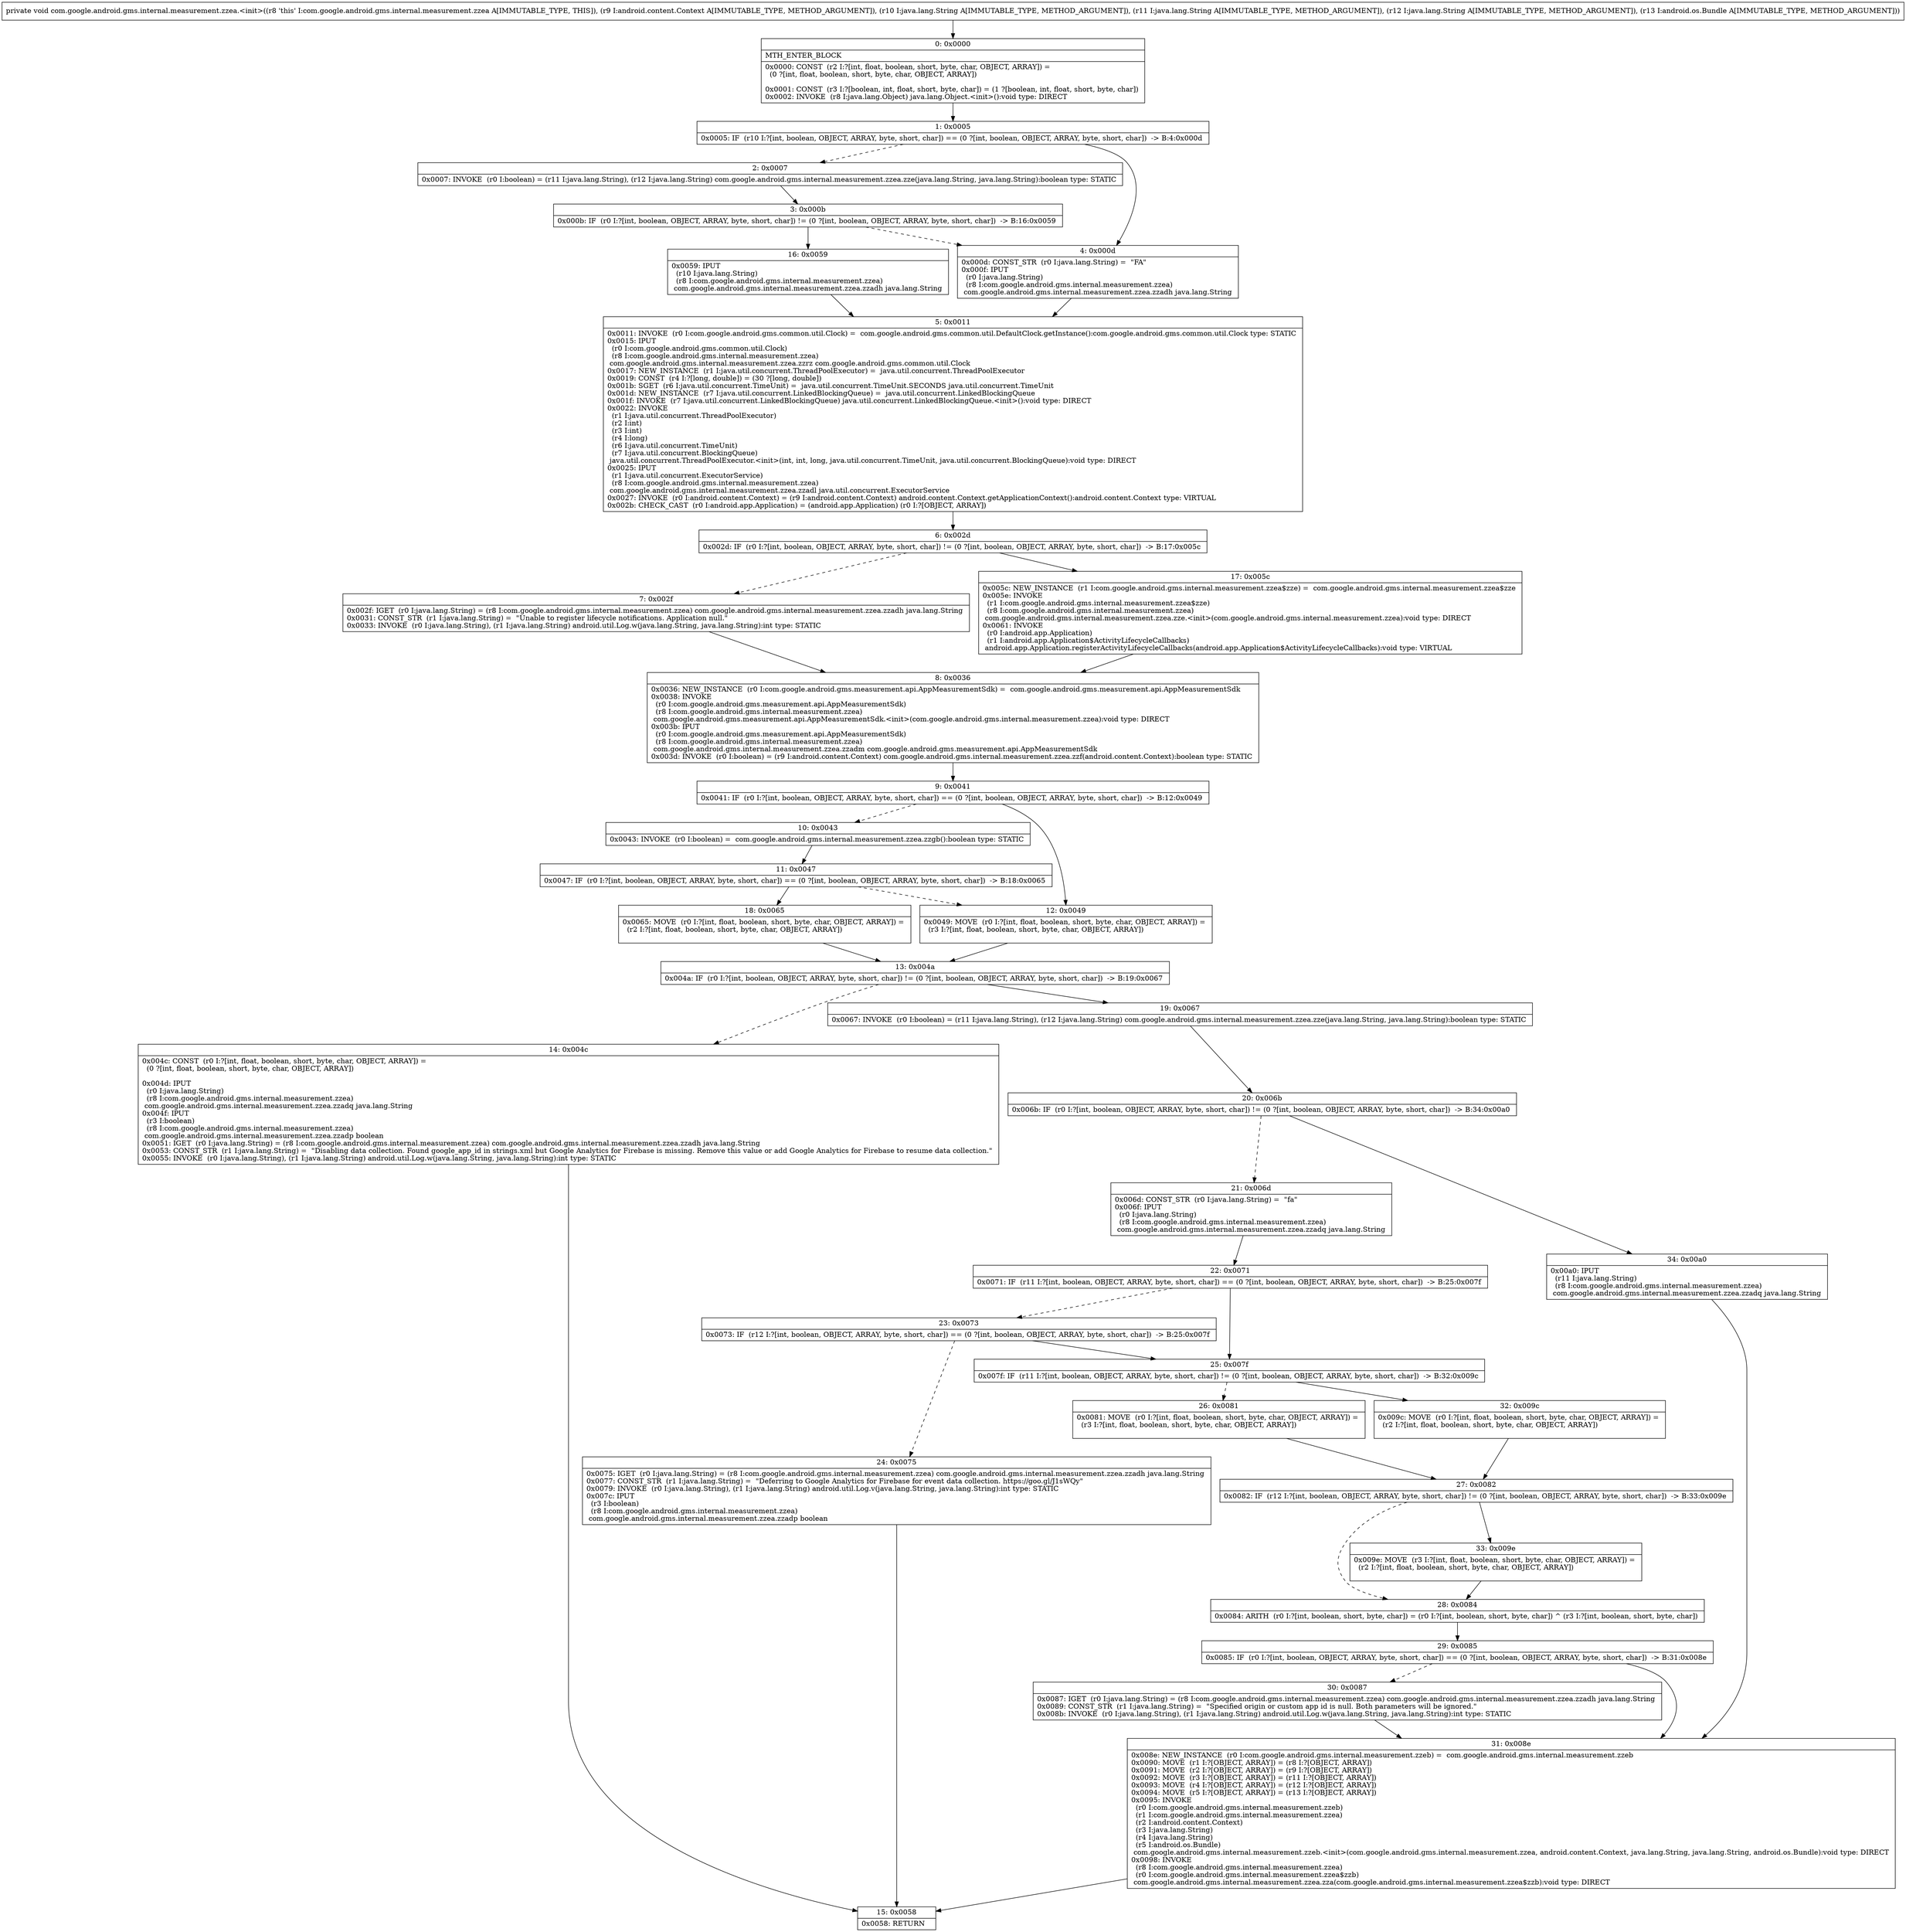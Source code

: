 digraph "CFG forcom.google.android.gms.internal.measurement.zzea.\<init\>(Landroid\/content\/Context;Ljava\/lang\/String;Ljava\/lang\/String;Ljava\/lang\/String;Landroid\/os\/Bundle;)V" {
Node_0 [shape=record,label="{0\:\ 0x0000|MTH_ENTER_BLOCK\l|0x0000: CONST  (r2 I:?[int, float, boolean, short, byte, char, OBJECT, ARRAY]) = \l  (0 ?[int, float, boolean, short, byte, char, OBJECT, ARRAY])\l \l0x0001: CONST  (r3 I:?[boolean, int, float, short, byte, char]) = (1 ?[boolean, int, float, short, byte, char]) \l0x0002: INVOKE  (r8 I:java.lang.Object) java.lang.Object.\<init\>():void type: DIRECT \l}"];
Node_1 [shape=record,label="{1\:\ 0x0005|0x0005: IF  (r10 I:?[int, boolean, OBJECT, ARRAY, byte, short, char]) == (0 ?[int, boolean, OBJECT, ARRAY, byte, short, char])  \-\> B:4:0x000d \l}"];
Node_2 [shape=record,label="{2\:\ 0x0007|0x0007: INVOKE  (r0 I:boolean) = (r11 I:java.lang.String), (r12 I:java.lang.String) com.google.android.gms.internal.measurement.zzea.zze(java.lang.String, java.lang.String):boolean type: STATIC \l}"];
Node_3 [shape=record,label="{3\:\ 0x000b|0x000b: IF  (r0 I:?[int, boolean, OBJECT, ARRAY, byte, short, char]) != (0 ?[int, boolean, OBJECT, ARRAY, byte, short, char])  \-\> B:16:0x0059 \l}"];
Node_4 [shape=record,label="{4\:\ 0x000d|0x000d: CONST_STR  (r0 I:java.lang.String) =  \"FA\" \l0x000f: IPUT  \l  (r0 I:java.lang.String)\l  (r8 I:com.google.android.gms.internal.measurement.zzea)\l com.google.android.gms.internal.measurement.zzea.zzadh java.lang.String \l}"];
Node_5 [shape=record,label="{5\:\ 0x0011|0x0011: INVOKE  (r0 I:com.google.android.gms.common.util.Clock) =  com.google.android.gms.common.util.DefaultClock.getInstance():com.google.android.gms.common.util.Clock type: STATIC \l0x0015: IPUT  \l  (r0 I:com.google.android.gms.common.util.Clock)\l  (r8 I:com.google.android.gms.internal.measurement.zzea)\l com.google.android.gms.internal.measurement.zzea.zzrz com.google.android.gms.common.util.Clock \l0x0017: NEW_INSTANCE  (r1 I:java.util.concurrent.ThreadPoolExecutor) =  java.util.concurrent.ThreadPoolExecutor \l0x0019: CONST  (r4 I:?[long, double]) = (30 ?[long, double]) \l0x001b: SGET  (r6 I:java.util.concurrent.TimeUnit) =  java.util.concurrent.TimeUnit.SECONDS java.util.concurrent.TimeUnit \l0x001d: NEW_INSTANCE  (r7 I:java.util.concurrent.LinkedBlockingQueue) =  java.util.concurrent.LinkedBlockingQueue \l0x001f: INVOKE  (r7 I:java.util.concurrent.LinkedBlockingQueue) java.util.concurrent.LinkedBlockingQueue.\<init\>():void type: DIRECT \l0x0022: INVOKE  \l  (r1 I:java.util.concurrent.ThreadPoolExecutor)\l  (r2 I:int)\l  (r3 I:int)\l  (r4 I:long)\l  (r6 I:java.util.concurrent.TimeUnit)\l  (r7 I:java.util.concurrent.BlockingQueue)\l java.util.concurrent.ThreadPoolExecutor.\<init\>(int, int, long, java.util.concurrent.TimeUnit, java.util.concurrent.BlockingQueue):void type: DIRECT \l0x0025: IPUT  \l  (r1 I:java.util.concurrent.ExecutorService)\l  (r8 I:com.google.android.gms.internal.measurement.zzea)\l com.google.android.gms.internal.measurement.zzea.zzadl java.util.concurrent.ExecutorService \l0x0027: INVOKE  (r0 I:android.content.Context) = (r9 I:android.content.Context) android.content.Context.getApplicationContext():android.content.Context type: VIRTUAL \l0x002b: CHECK_CAST  (r0 I:android.app.Application) = (android.app.Application) (r0 I:?[OBJECT, ARRAY]) \l}"];
Node_6 [shape=record,label="{6\:\ 0x002d|0x002d: IF  (r0 I:?[int, boolean, OBJECT, ARRAY, byte, short, char]) != (0 ?[int, boolean, OBJECT, ARRAY, byte, short, char])  \-\> B:17:0x005c \l}"];
Node_7 [shape=record,label="{7\:\ 0x002f|0x002f: IGET  (r0 I:java.lang.String) = (r8 I:com.google.android.gms.internal.measurement.zzea) com.google.android.gms.internal.measurement.zzea.zzadh java.lang.String \l0x0031: CONST_STR  (r1 I:java.lang.String) =  \"Unable to register lifecycle notifications. Application null.\" \l0x0033: INVOKE  (r0 I:java.lang.String), (r1 I:java.lang.String) android.util.Log.w(java.lang.String, java.lang.String):int type: STATIC \l}"];
Node_8 [shape=record,label="{8\:\ 0x0036|0x0036: NEW_INSTANCE  (r0 I:com.google.android.gms.measurement.api.AppMeasurementSdk) =  com.google.android.gms.measurement.api.AppMeasurementSdk \l0x0038: INVOKE  \l  (r0 I:com.google.android.gms.measurement.api.AppMeasurementSdk)\l  (r8 I:com.google.android.gms.internal.measurement.zzea)\l com.google.android.gms.measurement.api.AppMeasurementSdk.\<init\>(com.google.android.gms.internal.measurement.zzea):void type: DIRECT \l0x003b: IPUT  \l  (r0 I:com.google.android.gms.measurement.api.AppMeasurementSdk)\l  (r8 I:com.google.android.gms.internal.measurement.zzea)\l com.google.android.gms.internal.measurement.zzea.zzadm com.google.android.gms.measurement.api.AppMeasurementSdk \l0x003d: INVOKE  (r0 I:boolean) = (r9 I:android.content.Context) com.google.android.gms.internal.measurement.zzea.zzf(android.content.Context):boolean type: STATIC \l}"];
Node_9 [shape=record,label="{9\:\ 0x0041|0x0041: IF  (r0 I:?[int, boolean, OBJECT, ARRAY, byte, short, char]) == (0 ?[int, boolean, OBJECT, ARRAY, byte, short, char])  \-\> B:12:0x0049 \l}"];
Node_10 [shape=record,label="{10\:\ 0x0043|0x0043: INVOKE  (r0 I:boolean) =  com.google.android.gms.internal.measurement.zzea.zzgb():boolean type: STATIC \l}"];
Node_11 [shape=record,label="{11\:\ 0x0047|0x0047: IF  (r0 I:?[int, boolean, OBJECT, ARRAY, byte, short, char]) == (0 ?[int, boolean, OBJECT, ARRAY, byte, short, char])  \-\> B:18:0x0065 \l}"];
Node_12 [shape=record,label="{12\:\ 0x0049|0x0049: MOVE  (r0 I:?[int, float, boolean, short, byte, char, OBJECT, ARRAY]) = \l  (r3 I:?[int, float, boolean, short, byte, char, OBJECT, ARRAY])\l \l}"];
Node_13 [shape=record,label="{13\:\ 0x004a|0x004a: IF  (r0 I:?[int, boolean, OBJECT, ARRAY, byte, short, char]) != (0 ?[int, boolean, OBJECT, ARRAY, byte, short, char])  \-\> B:19:0x0067 \l}"];
Node_14 [shape=record,label="{14\:\ 0x004c|0x004c: CONST  (r0 I:?[int, float, boolean, short, byte, char, OBJECT, ARRAY]) = \l  (0 ?[int, float, boolean, short, byte, char, OBJECT, ARRAY])\l \l0x004d: IPUT  \l  (r0 I:java.lang.String)\l  (r8 I:com.google.android.gms.internal.measurement.zzea)\l com.google.android.gms.internal.measurement.zzea.zzadq java.lang.String \l0x004f: IPUT  \l  (r3 I:boolean)\l  (r8 I:com.google.android.gms.internal.measurement.zzea)\l com.google.android.gms.internal.measurement.zzea.zzadp boolean \l0x0051: IGET  (r0 I:java.lang.String) = (r8 I:com.google.android.gms.internal.measurement.zzea) com.google.android.gms.internal.measurement.zzea.zzadh java.lang.String \l0x0053: CONST_STR  (r1 I:java.lang.String) =  \"Disabling data collection. Found google_app_id in strings.xml but Google Analytics for Firebase is missing. Remove this value or add Google Analytics for Firebase to resume data collection.\" \l0x0055: INVOKE  (r0 I:java.lang.String), (r1 I:java.lang.String) android.util.Log.w(java.lang.String, java.lang.String):int type: STATIC \l}"];
Node_15 [shape=record,label="{15\:\ 0x0058|0x0058: RETURN   \l}"];
Node_16 [shape=record,label="{16\:\ 0x0059|0x0059: IPUT  \l  (r10 I:java.lang.String)\l  (r8 I:com.google.android.gms.internal.measurement.zzea)\l com.google.android.gms.internal.measurement.zzea.zzadh java.lang.String \l}"];
Node_17 [shape=record,label="{17\:\ 0x005c|0x005c: NEW_INSTANCE  (r1 I:com.google.android.gms.internal.measurement.zzea$zze) =  com.google.android.gms.internal.measurement.zzea$zze \l0x005e: INVOKE  \l  (r1 I:com.google.android.gms.internal.measurement.zzea$zze)\l  (r8 I:com.google.android.gms.internal.measurement.zzea)\l com.google.android.gms.internal.measurement.zzea.zze.\<init\>(com.google.android.gms.internal.measurement.zzea):void type: DIRECT \l0x0061: INVOKE  \l  (r0 I:android.app.Application)\l  (r1 I:android.app.Application$ActivityLifecycleCallbacks)\l android.app.Application.registerActivityLifecycleCallbacks(android.app.Application$ActivityLifecycleCallbacks):void type: VIRTUAL \l}"];
Node_18 [shape=record,label="{18\:\ 0x0065|0x0065: MOVE  (r0 I:?[int, float, boolean, short, byte, char, OBJECT, ARRAY]) = \l  (r2 I:?[int, float, boolean, short, byte, char, OBJECT, ARRAY])\l \l}"];
Node_19 [shape=record,label="{19\:\ 0x0067|0x0067: INVOKE  (r0 I:boolean) = (r11 I:java.lang.String), (r12 I:java.lang.String) com.google.android.gms.internal.measurement.zzea.zze(java.lang.String, java.lang.String):boolean type: STATIC \l}"];
Node_20 [shape=record,label="{20\:\ 0x006b|0x006b: IF  (r0 I:?[int, boolean, OBJECT, ARRAY, byte, short, char]) != (0 ?[int, boolean, OBJECT, ARRAY, byte, short, char])  \-\> B:34:0x00a0 \l}"];
Node_21 [shape=record,label="{21\:\ 0x006d|0x006d: CONST_STR  (r0 I:java.lang.String) =  \"fa\" \l0x006f: IPUT  \l  (r0 I:java.lang.String)\l  (r8 I:com.google.android.gms.internal.measurement.zzea)\l com.google.android.gms.internal.measurement.zzea.zzadq java.lang.String \l}"];
Node_22 [shape=record,label="{22\:\ 0x0071|0x0071: IF  (r11 I:?[int, boolean, OBJECT, ARRAY, byte, short, char]) == (0 ?[int, boolean, OBJECT, ARRAY, byte, short, char])  \-\> B:25:0x007f \l}"];
Node_23 [shape=record,label="{23\:\ 0x0073|0x0073: IF  (r12 I:?[int, boolean, OBJECT, ARRAY, byte, short, char]) == (0 ?[int, boolean, OBJECT, ARRAY, byte, short, char])  \-\> B:25:0x007f \l}"];
Node_24 [shape=record,label="{24\:\ 0x0075|0x0075: IGET  (r0 I:java.lang.String) = (r8 I:com.google.android.gms.internal.measurement.zzea) com.google.android.gms.internal.measurement.zzea.zzadh java.lang.String \l0x0077: CONST_STR  (r1 I:java.lang.String) =  \"Deferring to Google Analytics for Firebase for event data collection. https:\/\/goo.gl\/J1sWQy\" \l0x0079: INVOKE  (r0 I:java.lang.String), (r1 I:java.lang.String) android.util.Log.v(java.lang.String, java.lang.String):int type: STATIC \l0x007c: IPUT  \l  (r3 I:boolean)\l  (r8 I:com.google.android.gms.internal.measurement.zzea)\l com.google.android.gms.internal.measurement.zzea.zzadp boolean \l}"];
Node_25 [shape=record,label="{25\:\ 0x007f|0x007f: IF  (r11 I:?[int, boolean, OBJECT, ARRAY, byte, short, char]) != (0 ?[int, boolean, OBJECT, ARRAY, byte, short, char])  \-\> B:32:0x009c \l}"];
Node_26 [shape=record,label="{26\:\ 0x0081|0x0081: MOVE  (r0 I:?[int, float, boolean, short, byte, char, OBJECT, ARRAY]) = \l  (r3 I:?[int, float, boolean, short, byte, char, OBJECT, ARRAY])\l \l}"];
Node_27 [shape=record,label="{27\:\ 0x0082|0x0082: IF  (r12 I:?[int, boolean, OBJECT, ARRAY, byte, short, char]) != (0 ?[int, boolean, OBJECT, ARRAY, byte, short, char])  \-\> B:33:0x009e \l}"];
Node_28 [shape=record,label="{28\:\ 0x0084|0x0084: ARITH  (r0 I:?[int, boolean, short, byte, char]) = (r0 I:?[int, boolean, short, byte, char]) ^ (r3 I:?[int, boolean, short, byte, char]) \l}"];
Node_29 [shape=record,label="{29\:\ 0x0085|0x0085: IF  (r0 I:?[int, boolean, OBJECT, ARRAY, byte, short, char]) == (0 ?[int, boolean, OBJECT, ARRAY, byte, short, char])  \-\> B:31:0x008e \l}"];
Node_30 [shape=record,label="{30\:\ 0x0087|0x0087: IGET  (r0 I:java.lang.String) = (r8 I:com.google.android.gms.internal.measurement.zzea) com.google.android.gms.internal.measurement.zzea.zzadh java.lang.String \l0x0089: CONST_STR  (r1 I:java.lang.String) =  \"Specified origin or custom app id is null. Both parameters will be ignored.\" \l0x008b: INVOKE  (r0 I:java.lang.String), (r1 I:java.lang.String) android.util.Log.w(java.lang.String, java.lang.String):int type: STATIC \l}"];
Node_31 [shape=record,label="{31\:\ 0x008e|0x008e: NEW_INSTANCE  (r0 I:com.google.android.gms.internal.measurement.zzeb) =  com.google.android.gms.internal.measurement.zzeb \l0x0090: MOVE  (r1 I:?[OBJECT, ARRAY]) = (r8 I:?[OBJECT, ARRAY]) \l0x0091: MOVE  (r2 I:?[OBJECT, ARRAY]) = (r9 I:?[OBJECT, ARRAY]) \l0x0092: MOVE  (r3 I:?[OBJECT, ARRAY]) = (r11 I:?[OBJECT, ARRAY]) \l0x0093: MOVE  (r4 I:?[OBJECT, ARRAY]) = (r12 I:?[OBJECT, ARRAY]) \l0x0094: MOVE  (r5 I:?[OBJECT, ARRAY]) = (r13 I:?[OBJECT, ARRAY]) \l0x0095: INVOKE  \l  (r0 I:com.google.android.gms.internal.measurement.zzeb)\l  (r1 I:com.google.android.gms.internal.measurement.zzea)\l  (r2 I:android.content.Context)\l  (r3 I:java.lang.String)\l  (r4 I:java.lang.String)\l  (r5 I:android.os.Bundle)\l com.google.android.gms.internal.measurement.zzeb.\<init\>(com.google.android.gms.internal.measurement.zzea, android.content.Context, java.lang.String, java.lang.String, android.os.Bundle):void type: DIRECT \l0x0098: INVOKE  \l  (r8 I:com.google.android.gms.internal.measurement.zzea)\l  (r0 I:com.google.android.gms.internal.measurement.zzea$zzb)\l com.google.android.gms.internal.measurement.zzea.zza(com.google.android.gms.internal.measurement.zzea$zzb):void type: DIRECT \l}"];
Node_32 [shape=record,label="{32\:\ 0x009c|0x009c: MOVE  (r0 I:?[int, float, boolean, short, byte, char, OBJECT, ARRAY]) = \l  (r2 I:?[int, float, boolean, short, byte, char, OBJECT, ARRAY])\l \l}"];
Node_33 [shape=record,label="{33\:\ 0x009e|0x009e: MOVE  (r3 I:?[int, float, boolean, short, byte, char, OBJECT, ARRAY]) = \l  (r2 I:?[int, float, boolean, short, byte, char, OBJECT, ARRAY])\l \l}"];
Node_34 [shape=record,label="{34\:\ 0x00a0|0x00a0: IPUT  \l  (r11 I:java.lang.String)\l  (r8 I:com.google.android.gms.internal.measurement.zzea)\l com.google.android.gms.internal.measurement.zzea.zzadq java.lang.String \l}"];
MethodNode[shape=record,label="{private void com.google.android.gms.internal.measurement.zzea.\<init\>((r8 'this' I:com.google.android.gms.internal.measurement.zzea A[IMMUTABLE_TYPE, THIS]), (r9 I:android.content.Context A[IMMUTABLE_TYPE, METHOD_ARGUMENT]), (r10 I:java.lang.String A[IMMUTABLE_TYPE, METHOD_ARGUMENT]), (r11 I:java.lang.String A[IMMUTABLE_TYPE, METHOD_ARGUMENT]), (r12 I:java.lang.String A[IMMUTABLE_TYPE, METHOD_ARGUMENT]), (r13 I:android.os.Bundle A[IMMUTABLE_TYPE, METHOD_ARGUMENT])) }"];
MethodNode -> Node_0;
Node_0 -> Node_1;
Node_1 -> Node_2[style=dashed];
Node_1 -> Node_4;
Node_2 -> Node_3;
Node_3 -> Node_4[style=dashed];
Node_3 -> Node_16;
Node_4 -> Node_5;
Node_5 -> Node_6;
Node_6 -> Node_7[style=dashed];
Node_6 -> Node_17;
Node_7 -> Node_8;
Node_8 -> Node_9;
Node_9 -> Node_10[style=dashed];
Node_9 -> Node_12;
Node_10 -> Node_11;
Node_11 -> Node_12[style=dashed];
Node_11 -> Node_18;
Node_12 -> Node_13;
Node_13 -> Node_14[style=dashed];
Node_13 -> Node_19;
Node_14 -> Node_15;
Node_16 -> Node_5;
Node_17 -> Node_8;
Node_18 -> Node_13;
Node_19 -> Node_20;
Node_20 -> Node_21[style=dashed];
Node_20 -> Node_34;
Node_21 -> Node_22;
Node_22 -> Node_23[style=dashed];
Node_22 -> Node_25;
Node_23 -> Node_24[style=dashed];
Node_23 -> Node_25;
Node_24 -> Node_15;
Node_25 -> Node_26[style=dashed];
Node_25 -> Node_32;
Node_26 -> Node_27;
Node_27 -> Node_28[style=dashed];
Node_27 -> Node_33;
Node_28 -> Node_29;
Node_29 -> Node_30[style=dashed];
Node_29 -> Node_31;
Node_30 -> Node_31;
Node_31 -> Node_15;
Node_32 -> Node_27;
Node_33 -> Node_28;
Node_34 -> Node_31;
}

